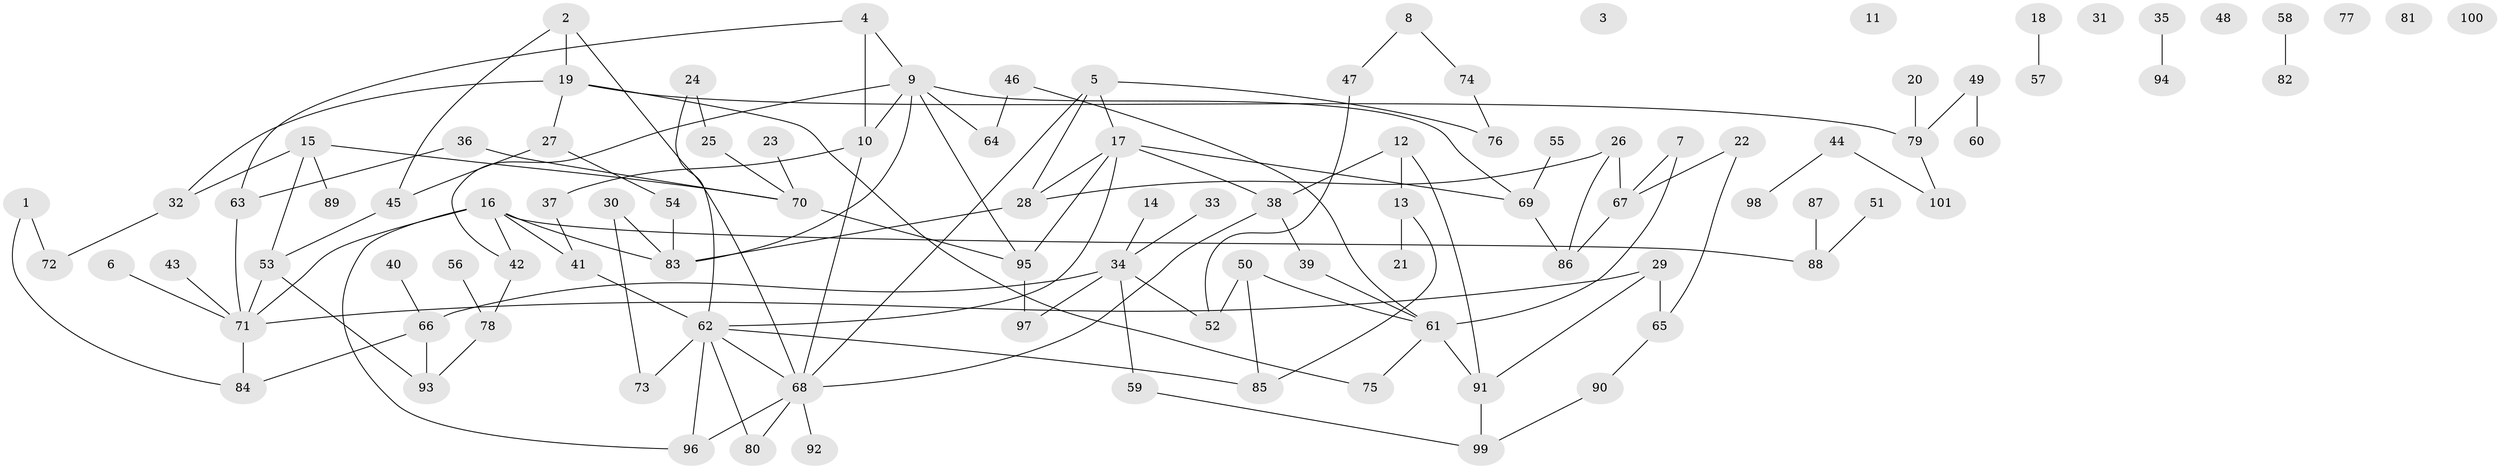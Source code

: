 // coarse degree distribution, {7: 0.12903225806451613, 10: 0.06451612903225806, 5: 0.12903225806451613, 4: 0.1935483870967742, 2: 0.22580645161290322, 3: 0.12903225806451613, 1: 0.12903225806451613}
// Generated by graph-tools (version 1.1) at 2025/48/03/04/25 22:48:21]
// undirected, 101 vertices, 130 edges
graph export_dot {
  node [color=gray90,style=filled];
  1;
  2;
  3;
  4;
  5;
  6;
  7;
  8;
  9;
  10;
  11;
  12;
  13;
  14;
  15;
  16;
  17;
  18;
  19;
  20;
  21;
  22;
  23;
  24;
  25;
  26;
  27;
  28;
  29;
  30;
  31;
  32;
  33;
  34;
  35;
  36;
  37;
  38;
  39;
  40;
  41;
  42;
  43;
  44;
  45;
  46;
  47;
  48;
  49;
  50;
  51;
  52;
  53;
  54;
  55;
  56;
  57;
  58;
  59;
  60;
  61;
  62;
  63;
  64;
  65;
  66;
  67;
  68;
  69;
  70;
  71;
  72;
  73;
  74;
  75;
  76;
  77;
  78;
  79;
  80;
  81;
  82;
  83;
  84;
  85;
  86;
  87;
  88;
  89;
  90;
  91;
  92;
  93;
  94;
  95;
  96;
  97;
  98;
  99;
  100;
  101;
  1 -- 72;
  1 -- 84;
  2 -- 19;
  2 -- 45;
  2 -- 68;
  4 -- 9;
  4 -- 10;
  4 -- 63;
  5 -- 17;
  5 -- 28;
  5 -- 68;
  5 -- 76;
  6 -- 71;
  7 -- 61;
  7 -- 67;
  8 -- 47;
  8 -- 74;
  9 -- 10;
  9 -- 42;
  9 -- 64;
  9 -- 69;
  9 -- 83;
  9 -- 95;
  10 -- 37;
  10 -- 68;
  12 -- 13;
  12 -- 38;
  12 -- 91;
  13 -- 21;
  13 -- 85;
  14 -- 34;
  15 -- 32;
  15 -- 53;
  15 -- 70;
  15 -- 89;
  16 -- 41;
  16 -- 42;
  16 -- 71;
  16 -- 83;
  16 -- 88;
  16 -- 96;
  17 -- 28;
  17 -- 38;
  17 -- 62;
  17 -- 69;
  17 -- 95;
  18 -- 57;
  19 -- 27;
  19 -- 32;
  19 -- 75;
  19 -- 79;
  20 -- 79;
  22 -- 65;
  22 -- 67;
  23 -- 70;
  24 -- 25;
  24 -- 62;
  25 -- 70;
  26 -- 28;
  26 -- 67;
  26 -- 86;
  27 -- 45;
  27 -- 54;
  28 -- 83;
  29 -- 65;
  29 -- 71;
  29 -- 91;
  30 -- 73;
  30 -- 83;
  32 -- 72;
  33 -- 34;
  34 -- 52;
  34 -- 59;
  34 -- 66;
  34 -- 97;
  35 -- 94;
  36 -- 63;
  36 -- 70;
  37 -- 41;
  38 -- 39;
  38 -- 68;
  39 -- 61;
  40 -- 66;
  41 -- 62;
  42 -- 78;
  43 -- 71;
  44 -- 98;
  44 -- 101;
  45 -- 53;
  46 -- 61;
  46 -- 64;
  47 -- 52;
  49 -- 60;
  49 -- 79;
  50 -- 52;
  50 -- 61;
  50 -- 85;
  51 -- 88;
  53 -- 71;
  53 -- 93;
  54 -- 83;
  55 -- 69;
  56 -- 78;
  58 -- 82;
  59 -- 99;
  61 -- 75;
  61 -- 91;
  62 -- 68;
  62 -- 73;
  62 -- 80;
  62 -- 85;
  62 -- 96;
  63 -- 71;
  65 -- 90;
  66 -- 84;
  66 -- 93;
  67 -- 86;
  68 -- 80;
  68 -- 92;
  68 -- 96;
  69 -- 86;
  70 -- 95;
  71 -- 84;
  74 -- 76;
  78 -- 93;
  79 -- 101;
  87 -- 88;
  90 -- 99;
  91 -- 99;
  95 -- 97;
}
